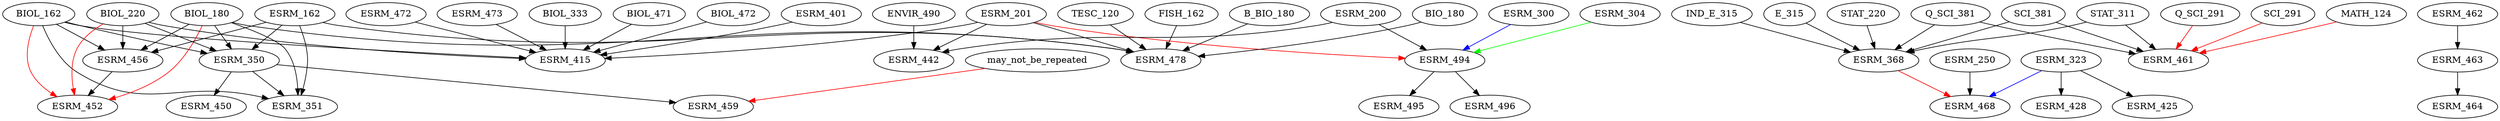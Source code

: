 digraph G {
    edge [color=black];
    BIOL_162 -> ESRM_350;
    BIOL_180 -> ESRM_350;
    BIOL_220 -> ESRM_350;
    ESRM_162 -> ESRM_350;
    edge [color=black];
    BIOL_162 -> ESRM_351;
    BIOL_180 -> ESRM_351;
    ESRM_162 -> ESRM_351;
    ESRM_350 -> ESRM_351;
    edge [color=black];
    IND_E_315 -> ESRM_368;
    E_315 -> ESRM_368;
    Q_SCI_381 -> ESRM_368;
    SCI_381 -> ESRM_368;
    STAT_220 -> ESRM_368;
    STAT_311 -> ESRM_368;
    edge [color=black];
    BIOL_162 -> ESRM_415;
    BIOL_220 -> ESRM_415;
    BIOL_333 -> ESRM_415;
    BIOL_471 -> ESRM_415;
    BIOL_472 -> ESRM_415;
    ESRM_201 -> ESRM_415;
    ESRM_401 -> ESRM_415;
    ESRM_472 -> ESRM_415;
    ESRM_473 -> ESRM_415;
    edge [color=black];
    ESRM_323 -> ESRM_425;
    edge [color=black];
    ESRM_323 -> ESRM_428;
    edge [color=black];
    ESRM_200 -> ESRM_442;
    ESRM_201 -> ESRM_442;
    ENVIR_490 -> ESRM_442;
    edge [color=black];
    ESRM_350 -> ESRM_450;
    edge [color=black];
    ESRM_456 -> ESRM_452;
    edge [color=red];
    BIOL_162 -> ESRM_452;
    BIOL_180 -> ESRM_452;
    BIOL_220 -> ESRM_452;
    edge [color=black];
    BIOL_162 -> ESRM_456;
    BIOL_180 -> ESRM_456;
    BIOL_220 -> ESRM_456;
    ESRM_162 -> ESRM_456;
    edge [color=black];
    ESRM_350 -> ESRM_459;
    edge [color=red];
    may_not_be_repeated -> ESRM_459;
    edge [color=black];
    Q_SCI_381 -> ESRM_461;
    SCI_381 -> ESRM_461;
    STAT_311 -> ESRM_461;
    edge [color=red];
    Q_SCI_291 -> ESRM_461;
    SCI_291 -> ESRM_461;
    MATH_124 -> ESRM_461;
    edge [color=black];
    ESRM_462 -> ESRM_463;
    edge [color=black];
    ESRM_463 -> ESRM_464;
    edge [color=black];
    ESRM_250 -> ESRM_468;
    edge [color=red];
    ESRM_368 -> ESRM_468;
    edge [color=blue];
    ESRM_323 -> ESRM_468;
    edge [color=black];
    BIOL_180 -> ESRM_478;
    B_BIO_180 -> ESRM_478;
    BIO_180 -> ESRM_478;
    TESC_120 -> ESRM_478;
    ESRM_201 -> ESRM_478;
    ESRM_162 -> ESRM_478;
    FISH_162 -> ESRM_478;
    edge [color=black];
    ESRM_200 -> ESRM_494;
    edge [color=red];
    ESRM_201 -> ESRM_494;
    edge [color=blue];
    ESRM_300 -> ESRM_494;
    edge [color=green];
    ESRM_304 -> ESRM_494;
    edge [color=black];
    ESRM_494 -> ESRM_495;
    edge [color=black];
    ESRM_494 -> ESRM_496;
}
